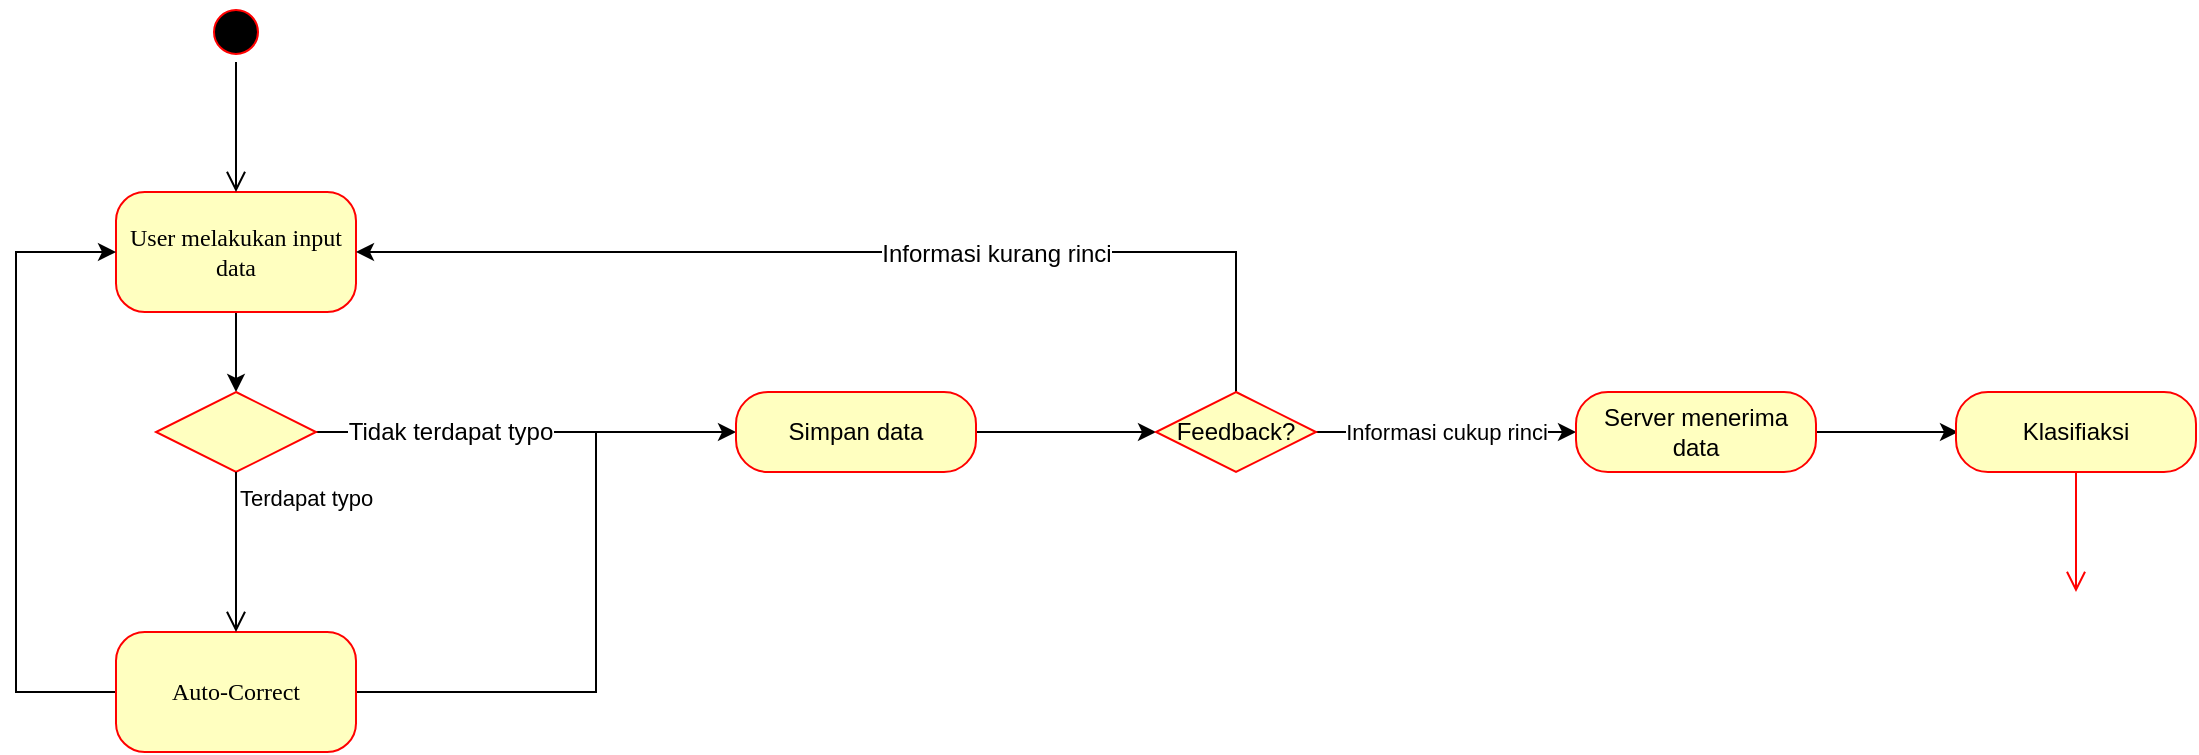 <mxfile version="12.7.4" type="github">
  <diagram id="Zy8DljmAPZDBCbQPvZ6K" name="Page-1">
    <mxGraphModel dx="1497" dy="803" grid="1" gridSize="10" guides="1" tooltips="1" connect="1" arrows="1" fold="1" page="1" pageScale="1" pageWidth="827" pageHeight="1169" math="0" shadow="0">
      <root>
        <mxCell id="0" />
        <mxCell id="1" parent="0" />
        <mxCell id="rvvtK5ZgNpoRpjgsdpnP-1" style="edgeStyle=orthogonalEdgeStyle;rounded=0;orthogonalLoop=1;jettySize=auto;html=1;exitX=0.5;exitY=1;exitDx=0;exitDy=0;entryX=0.5;entryY=0;entryDx=0;entryDy=0;" edge="1" parent="1" source="rvvtK5ZgNpoRpjgsdpnP-2" target="rvvtK5ZgNpoRpjgsdpnP-10">
          <mxGeometry relative="1" as="geometry" />
        </mxCell>
        <mxCell id="rvvtK5ZgNpoRpjgsdpnP-2" value="User melakukan input data" style="rounded=1;whiteSpace=wrap;html=1;arcSize=24;fillColor=#ffffc0;strokeColor=#ff0000;shadow=0;comic=0;labelBackgroundColor=none;fontFamily=Verdana;fontSize=12;fontColor=#000000;align=center;" vertex="1" parent="1">
          <mxGeometry x="290" y="270" width="120" height="60" as="geometry" />
        </mxCell>
        <mxCell id="rvvtK5ZgNpoRpjgsdpnP-3" style="edgeStyle=elbowEdgeStyle;html=1;labelBackgroundColor=none;endArrow=open;endSize=8;strokeColor=#000000;fontFamily=Verdana;fontSize=12;align=left;" edge="1" parent="1" source="rvvtK5ZgNpoRpjgsdpnP-4" target="rvvtK5ZgNpoRpjgsdpnP-2">
          <mxGeometry relative="1" as="geometry" />
        </mxCell>
        <mxCell id="rvvtK5ZgNpoRpjgsdpnP-4" value="" style="ellipse;html=1;shape=startState;fillColor=#000000;strokeColor=#ff0000;rounded=1;shadow=0;comic=0;labelBackgroundColor=none;fontFamily=Verdana;fontSize=12;fontColor=#000000;align=center;direction=south;" vertex="1" parent="1">
          <mxGeometry x="335" y="175" width="30" height="30" as="geometry" />
        </mxCell>
        <mxCell id="rvvtK5ZgNpoRpjgsdpnP-5" style="edgeStyle=orthogonalEdgeStyle;rounded=0;orthogonalLoop=1;jettySize=auto;html=1;exitX=0;exitY=0.5;exitDx=0;exitDy=0;entryX=0;entryY=0.5;entryDx=0;entryDy=0;" edge="1" parent="1" source="rvvtK5ZgNpoRpjgsdpnP-7" target="rvvtK5ZgNpoRpjgsdpnP-2">
          <mxGeometry relative="1" as="geometry">
            <Array as="points">
              <mxPoint x="240" y="520" />
              <mxPoint x="240" y="300" />
            </Array>
          </mxGeometry>
        </mxCell>
        <mxCell id="rvvtK5ZgNpoRpjgsdpnP-6" style="edgeStyle=orthogonalEdgeStyle;rounded=0;orthogonalLoop=1;jettySize=auto;html=1;exitX=1;exitY=0.5;exitDx=0;exitDy=0;strokeColor=#000000;endArrow=none;endFill=0;" edge="1" parent="1" source="rvvtK5ZgNpoRpjgsdpnP-7">
          <mxGeometry relative="1" as="geometry">
            <mxPoint x="460.0" y="390" as="targetPoint" />
            <Array as="points">
              <mxPoint x="530" y="520" />
              <mxPoint x="530" y="390" />
            </Array>
          </mxGeometry>
        </mxCell>
        <mxCell id="rvvtK5ZgNpoRpjgsdpnP-7" value="Auto-Correct" style="rounded=1;whiteSpace=wrap;html=1;arcSize=24;fillColor=#ffffc0;strokeColor=#ff0000;shadow=0;comic=0;labelBackgroundColor=none;fontFamily=Verdana;fontSize=12;fontColor=#000000;align=center;" vertex="1" parent="1">
          <mxGeometry x="290" y="490" width="120" height="60" as="geometry" />
        </mxCell>
        <mxCell id="rvvtK5ZgNpoRpjgsdpnP-8" value="t" style="edgeStyle=orthogonalEdgeStyle;rounded=0;orthogonalLoop=1;jettySize=auto;html=1;exitX=1;exitY=0.5;exitDx=0;exitDy=0;strokeColor=#000000;" edge="1" parent="1" source="rvvtK5ZgNpoRpjgsdpnP-10" target="rvvtK5ZgNpoRpjgsdpnP-13">
          <mxGeometry relative="1" as="geometry" />
        </mxCell>
        <mxCell id="rvvtK5ZgNpoRpjgsdpnP-9" value="Tidak terdapat typo&lt;br&gt;" style="text;html=1;align=center;verticalAlign=middle;resizable=0;points=[];labelBackgroundColor=#ffffff;" vertex="1" connectable="0" parent="rvvtK5ZgNpoRpjgsdpnP-8">
          <mxGeometry x="-0.362" relative="1" as="geometry">
            <mxPoint as="offset" />
          </mxGeometry>
        </mxCell>
        <mxCell id="rvvtK5ZgNpoRpjgsdpnP-10" value="" style="rhombus;whiteSpace=wrap;html=1;fillColor=#ffffc0;strokeColor=#ff0000;" vertex="1" parent="1">
          <mxGeometry x="310" y="370" width="80" height="40" as="geometry" />
        </mxCell>
        <mxCell id="rvvtK5ZgNpoRpjgsdpnP-11" value="Terdapat typo" style="edgeStyle=orthogonalEdgeStyle;html=1;align=left;verticalAlign=top;endArrow=open;endSize=8;strokeColor=#000000;" edge="1" parent="1" source="rvvtK5ZgNpoRpjgsdpnP-10">
          <mxGeometry x="-1" relative="1" as="geometry">
            <mxPoint x="350.0" y="490" as="targetPoint" />
          </mxGeometry>
        </mxCell>
        <mxCell id="rvvtK5ZgNpoRpjgsdpnP-12" style="edgeStyle=orthogonalEdgeStyle;rounded=0;orthogonalLoop=1;jettySize=auto;html=1;exitX=1;exitY=0.5;exitDx=0;exitDy=0;endArrow=classic;endFill=1;strokeColor=#000000;" edge="1" parent="1" source="rvvtK5ZgNpoRpjgsdpnP-13">
          <mxGeometry relative="1" as="geometry">
            <mxPoint x="810" y="390" as="targetPoint" />
          </mxGeometry>
        </mxCell>
        <mxCell id="rvvtK5ZgNpoRpjgsdpnP-13" value="Simpan data" style="rounded=1;whiteSpace=wrap;html=1;arcSize=40;fontColor=#000000;fillColor=#ffffc0;strokeColor=#ff0000;" vertex="1" parent="1">
          <mxGeometry x="600" y="370" width="120" height="40" as="geometry" />
        </mxCell>
        <mxCell id="rvvtK5ZgNpoRpjgsdpnP-14" style="edgeStyle=orthogonalEdgeStyle;rounded=0;orthogonalLoop=1;jettySize=auto;html=1;exitX=0.5;exitY=0;exitDx=0;exitDy=0;entryX=1;entryY=0.5;entryDx=0;entryDy=0;" edge="1" parent="1" source="rvvtK5ZgNpoRpjgsdpnP-17" target="rvvtK5ZgNpoRpjgsdpnP-2">
          <mxGeometry relative="1" as="geometry" />
        </mxCell>
        <mxCell id="rvvtK5ZgNpoRpjgsdpnP-15" value="Informasi kurang rinci" style="text;html=1;align=center;verticalAlign=middle;resizable=0;points=[];labelBackgroundColor=#ffffff;" vertex="1" connectable="0" parent="rvvtK5ZgNpoRpjgsdpnP-14">
          <mxGeometry x="-0.253" y="1" relative="1" as="geometry">
            <mxPoint as="offset" />
          </mxGeometry>
        </mxCell>
        <mxCell id="rvvtK5ZgNpoRpjgsdpnP-16" value="Informasi cukup rinci" style="edgeStyle=orthogonalEdgeStyle;rounded=0;orthogonalLoop=1;jettySize=auto;html=1;exitX=1;exitY=0.5;exitDx=0;exitDy=0;" edge="1" parent="1" source="rvvtK5ZgNpoRpjgsdpnP-17" target="rvvtK5ZgNpoRpjgsdpnP-19">
          <mxGeometry relative="1" as="geometry">
            <mxPoint x="980" y="390" as="targetPoint" />
          </mxGeometry>
        </mxCell>
        <mxCell id="rvvtK5ZgNpoRpjgsdpnP-17" value="Feedback?" style="rhombus;whiteSpace=wrap;html=1;fillColor=#ffffc0;strokeColor=#ff0000;" vertex="1" parent="1">
          <mxGeometry x="810" y="370" width="80" height="40" as="geometry" />
        </mxCell>
        <mxCell id="rvvtK5ZgNpoRpjgsdpnP-18" style="edgeStyle=orthogonalEdgeStyle;rounded=0;orthogonalLoop=1;jettySize=auto;html=1;exitX=1;exitY=0.5;exitDx=0;exitDy=0;" edge="1" parent="1" source="rvvtK5ZgNpoRpjgsdpnP-19">
          <mxGeometry relative="1" as="geometry">
            <mxPoint x="1211.0" y="390" as="targetPoint" />
          </mxGeometry>
        </mxCell>
        <mxCell id="rvvtK5ZgNpoRpjgsdpnP-19" value="Server menerima data" style="rounded=1;whiteSpace=wrap;html=1;arcSize=40;fontColor=#000000;fillColor=#ffffc0;strokeColor=#ff0000;" vertex="1" parent="1">
          <mxGeometry x="1020" y="370" width="120" height="40" as="geometry" />
        </mxCell>
        <mxCell id="rvvtK5ZgNpoRpjgsdpnP-21" value="Klasifiaksi" style="rounded=1;whiteSpace=wrap;html=1;arcSize=40;fontColor=#000000;fillColor=#ffffc0;strokeColor=#ff0000;" vertex="1" parent="1">
          <mxGeometry x="1210" y="370" width="120" height="40" as="geometry" />
        </mxCell>
        <mxCell id="rvvtK5ZgNpoRpjgsdpnP-22" value="" style="edgeStyle=orthogonalEdgeStyle;html=1;verticalAlign=bottom;endArrow=open;endSize=8;strokeColor=#ff0000;" edge="1" source="rvvtK5ZgNpoRpjgsdpnP-21" parent="1">
          <mxGeometry relative="1" as="geometry">
            <mxPoint x="1270" y="470" as="targetPoint" />
          </mxGeometry>
        </mxCell>
      </root>
    </mxGraphModel>
  </diagram>
</mxfile>
